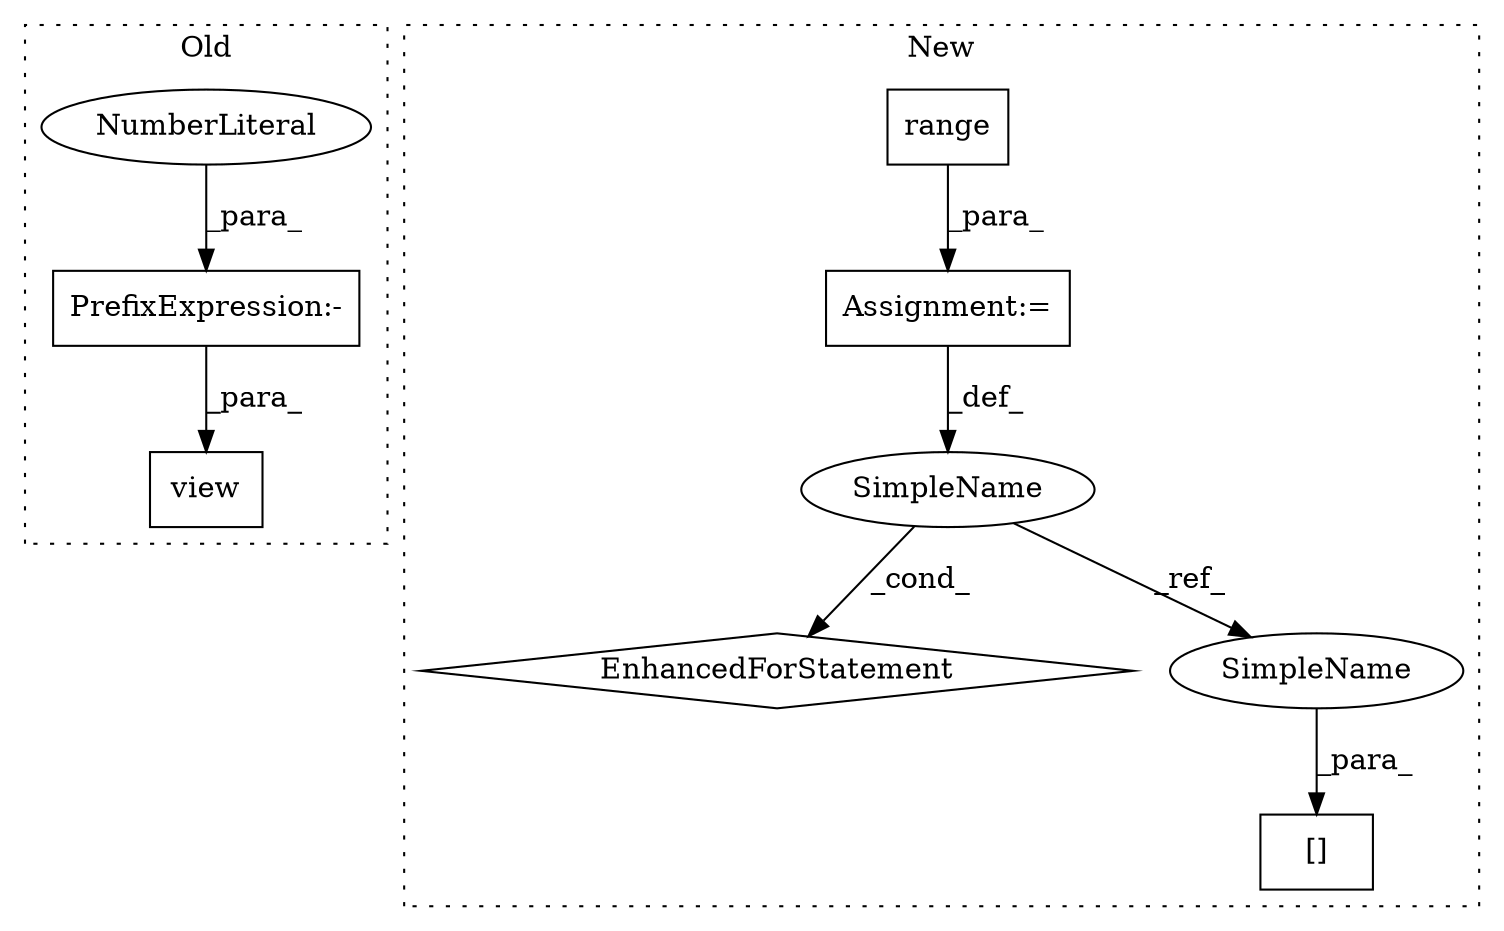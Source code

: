 digraph G {
subgraph cluster0 {
1 [label="view" a="32" s="4234,4243" l="5,1" shape="box"];
4 [label="PrefixExpression:-" a="38" s="4241" l="1" shape="box"];
5 [label="NumberLiteral" a="34" s="4242" l="1" shape="ellipse"];
label = "Old";
style="dotted";
}
subgraph cluster1 {
2 [label="range" a="32" s="4267,4287" l="6,1" shape="box"];
3 [label="Assignment:=" a="7" s="4199,4288" l="57,2" shape="box"];
6 [label="EnhancedForStatement" a="70" s="4199,4288" l="57,2" shape="diamond"];
7 [label="[]" a="2" s="4327,4338" l="7,1" shape="box"];
8 [label="SimpleName" a="42" s="4260" l="4" shape="ellipse"];
9 [label="SimpleName" a="42" s="4334" l="4" shape="ellipse"];
label = "New";
style="dotted";
}
2 -> 3 [label="_para_"];
3 -> 8 [label="_def_"];
4 -> 1 [label="_para_"];
5 -> 4 [label="_para_"];
8 -> 6 [label="_cond_"];
8 -> 9 [label="_ref_"];
9 -> 7 [label="_para_"];
}